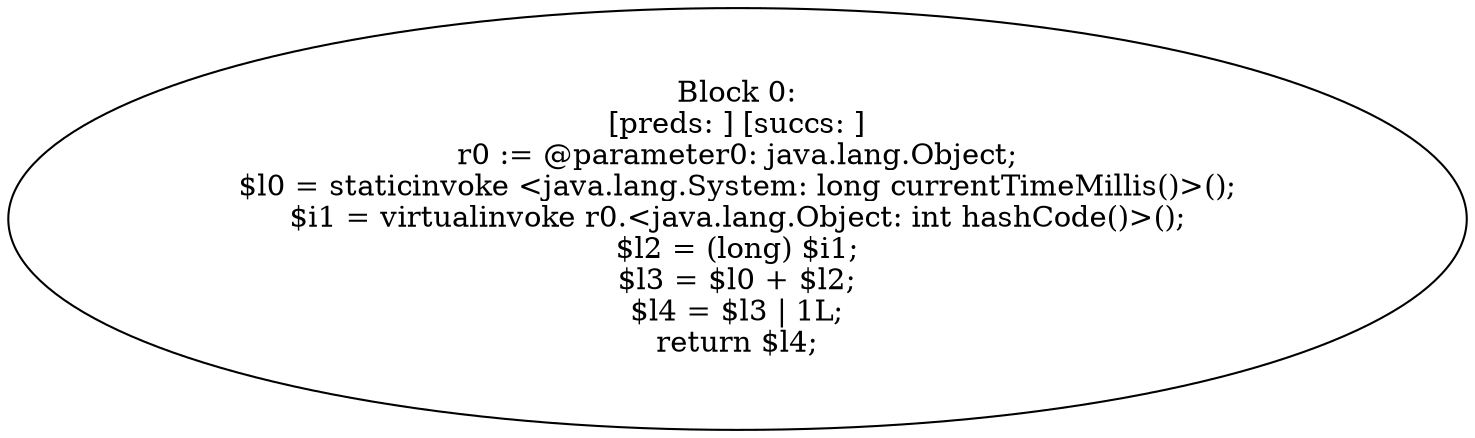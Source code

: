 digraph "unitGraph" {
    "Block 0:
[preds: ] [succs: ]
r0 := @parameter0: java.lang.Object;
$l0 = staticinvoke <java.lang.System: long currentTimeMillis()>();
$i1 = virtualinvoke r0.<java.lang.Object: int hashCode()>();
$l2 = (long) $i1;
$l3 = $l0 + $l2;
$l4 = $l3 | 1L;
return $l4;
"
}
